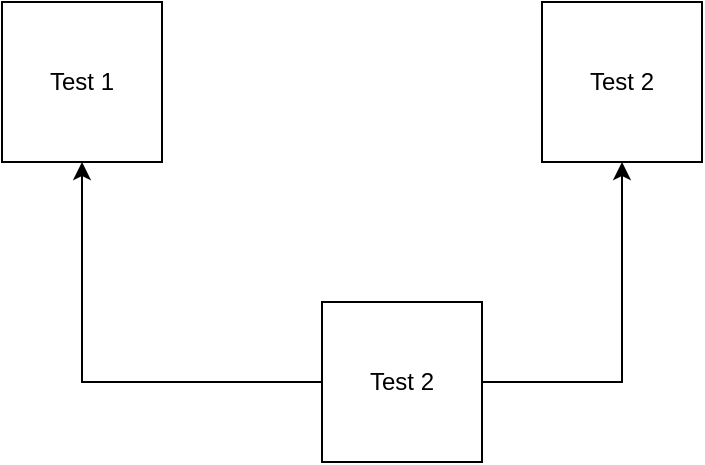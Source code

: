 <mxfile version="26.1.2">
  <diagram name="Page-1" id="LeY8MRwgArn7H1RUk7Jp">
    <mxGraphModel dx="2893" dy="1174" grid="1" gridSize="10" guides="1" tooltips="1" connect="1" arrows="1" fold="1" page="1" pageScale="1" pageWidth="850" pageHeight="1100" math="0" shadow="0">
      <root>
        <mxCell id="0" />
        <mxCell id="1" parent="0" />
        <mxCell id="4VW1GgaC4AIy9kXa43JC-1" value="Test 1" style="whiteSpace=wrap;html=1;aspect=fixed;" vertex="1" parent="1">
          <mxGeometry x="220" y="360" width="80" height="80" as="geometry" />
        </mxCell>
        <mxCell id="4VW1GgaC4AIy9kXa43JC-2" value="Test 2" style="whiteSpace=wrap;html=1;aspect=fixed;" vertex="1" parent="1">
          <mxGeometry x="490" y="360" width="80" height="80" as="geometry" />
        </mxCell>
        <mxCell id="4VW1GgaC4AIy9kXa43JC-4" style="edgeStyle=orthogonalEdgeStyle;rounded=0;orthogonalLoop=1;jettySize=auto;html=1;entryX=0.5;entryY=1;entryDx=0;entryDy=0;" edge="1" parent="1" source="4VW1GgaC4AIy9kXa43JC-3" target="4VW1GgaC4AIy9kXa43JC-2">
          <mxGeometry relative="1" as="geometry" />
        </mxCell>
        <mxCell id="4VW1GgaC4AIy9kXa43JC-5" style="edgeStyle=orthogonalEdgeStyle;rounded=0;orthogonalLoop=1;jettySize=auto;html=1;entryX=0.5;entryY=1;entryDx=0;entryDy=0;" edge="1" parent="1" source="4VW1GgaC4AIy9kXa43JC-3" target="4VW1GgaC4AIy9kXa43JC-1">
          <mxGeometry relative="1" as="geometry" />
        </mxCell>
        <mxCell id="4VW1GgaC4AIy9kXa43JC-3" value="Test 2" style="whiteSpace=wrap;html=1;aspect=fixed;" vertex="1" parent="1">
          <mxGeometry x="380" y="510" width="80" height="80" as="geometry" />
        </mxCell>
      </root>
    </mxGraphModel>
  </diagram>
</mxfile>
